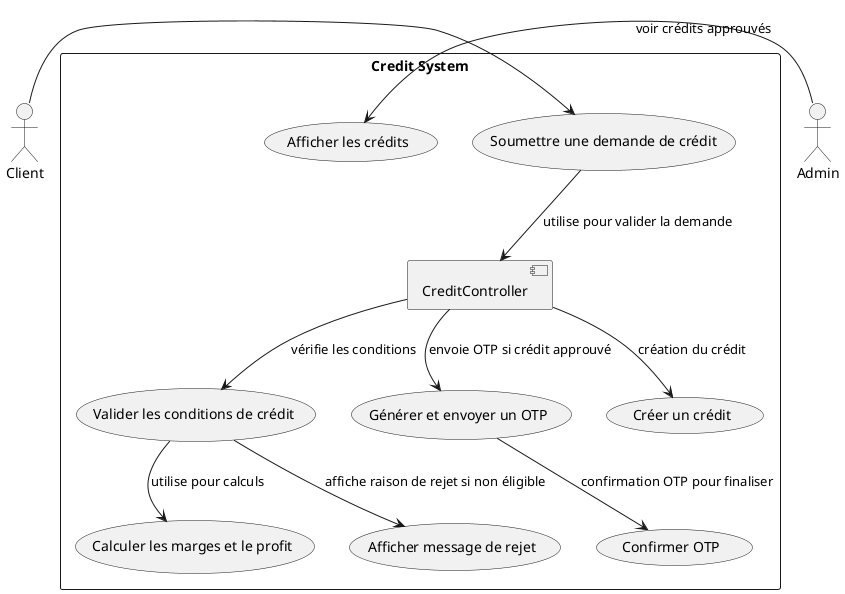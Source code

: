 @startuml UseCaseDiagram

actor Client
actor Admin

rectangle "Credit System" {
    component CreditController

    usecase "Soumettre une demande de crédit" as U1
    usecase "Valider les conditions de crédit" as U2
    usecase "Calculer les marges et le profit" as U3
    usecase "Générer et envoyer un OTP" as U4
    usecase "Confirmer OTP" as U5
    usecase "Créer un crédit" as U6
    usecase "Afficher les crédits" as U7
    usecase "Afficher message de rejet" as U8
}

Client -> U1
U1 --> CreditController : utilise pour valider la demande
CreditController --> U2 : vérifie les conditions
U2 --> U3 : utilise pour calculs
CreditController --> U4 : envoie OTP si crédit approuvé
U4 --> U5 : confirmation OTP pour finaliser
CreditController --> U6 : création du crédit
U2 --> U8 : affiche raison de rejet si non éligible
Admin -> U7 : voir crédits approuvés

@enduml
